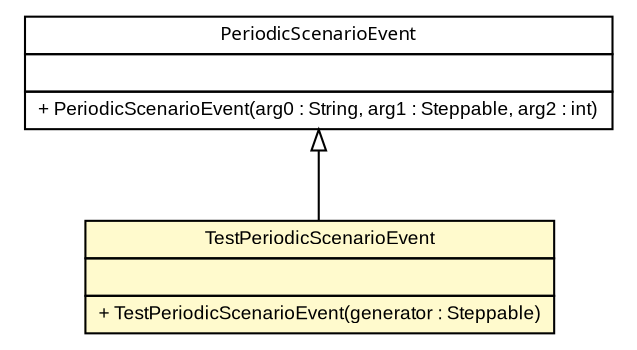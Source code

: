 #!/usr/local/bin/dot
#
# Class diagram 
# Generated by UMLGraph version 5.1 (http://www.umlgraph.org/)
#

digraph G {
	edge [fontname="arial",fontsize=10,labelfontname="arial",labelfontsize=10];
	node [fontname="arial",fontsize=10,shape=plaintext];
	nodesep=0.25;
	ranksep=0.5;
	// es.upm.dit.gsi.shanks.notification.util.test.TestPeriodicScenarioEvent
	c7166 [label=<<table title="es.upm.dit.gsi.shanks.notification.util.test.TestPeriodicScenarioEvent" border="0" cellborder="1" cellspacing="0" cellpadding="2" port="p" bgcolor="lemonChiffon" href="./TestPeriodicScenarioEvent.html">
		<tr><td><table border="0" cellspacing="0" cellpadding="1">
<tr><td align="center" balign="center"> TestPeriodicScenarioEvent </td></tr>
		</table></td></tr>
		<tr><td><table border="0" cellspacing="0" cellpadding="1">
<tr><td align="left" balign="left">  </td></tr>
		</table></td></tr>
		<tr><td><table border="0" cellspacing="0" cellpadding="1">
<tr><td align="left" balign="left"> + TestPeriodicScenarioEvent(generator : Steppable) </td></tr>
		</table></td></tr>
		</table>>, fontname="arial", fontcolor="black", fontsize=9.0];
	//es.upm.dit.gsi.shanks.notification.util.test.TestPeriodicScenarioEvent extends es.upm.dit.gsi.shanks.model.event.scenario.PeriodicScenarioEvent
	c7177:p -> c7166:p [dir=back,arrowtail=empty];
	// es.upm.dit.gsi.shanks.model.event.scenario.PeriodicScenarioEvent
	c7177 [label=<<table title="es.upm.dit.gsi.shanks.model.event.scenario.PeriodicScenarioEvent" border="0" cellborder="1" cellspacing="0" cellpadding="2" port="p" href="http://java.sun.com/j2se/1.4.2/docs/api/es/upm/dit/gsi/shanks/model/event/scenario/PeriodicScenarioEvent.html">
		<tr><td><table border="0" cellspacing="0" cellpadding="1">
<tr><td align="center" balign="center"><font face="ariali"> PeriodicScenarioEvent </font></td></tr>
		</table></td></tr>
		<tr><td><table border="0" cellspacing="0" cellpadding="1">
<tr><td align="left" balign="left">  </td></tr>
		</table></td></tr>
		<tr><td><table border="0" cellspacing="0" cellpadding="1">
<tr><td align="left" balign="left"> + PeriodicScenarioEvent(arg0 : String, arg1 : Steppable, arg2 : int) </td></tr>
		</table></td></tr>
		</table>>, fontname="arial", fontcolor="black", fontsize=9.0];
}

